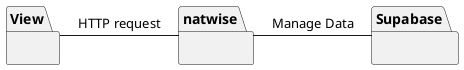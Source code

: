 @startuml LogicalView

package View {
}

package natwise {
}

package Supabase {
}

View - natwise : HTTP request
natwise - Supabase: Manage Data

@enduml
